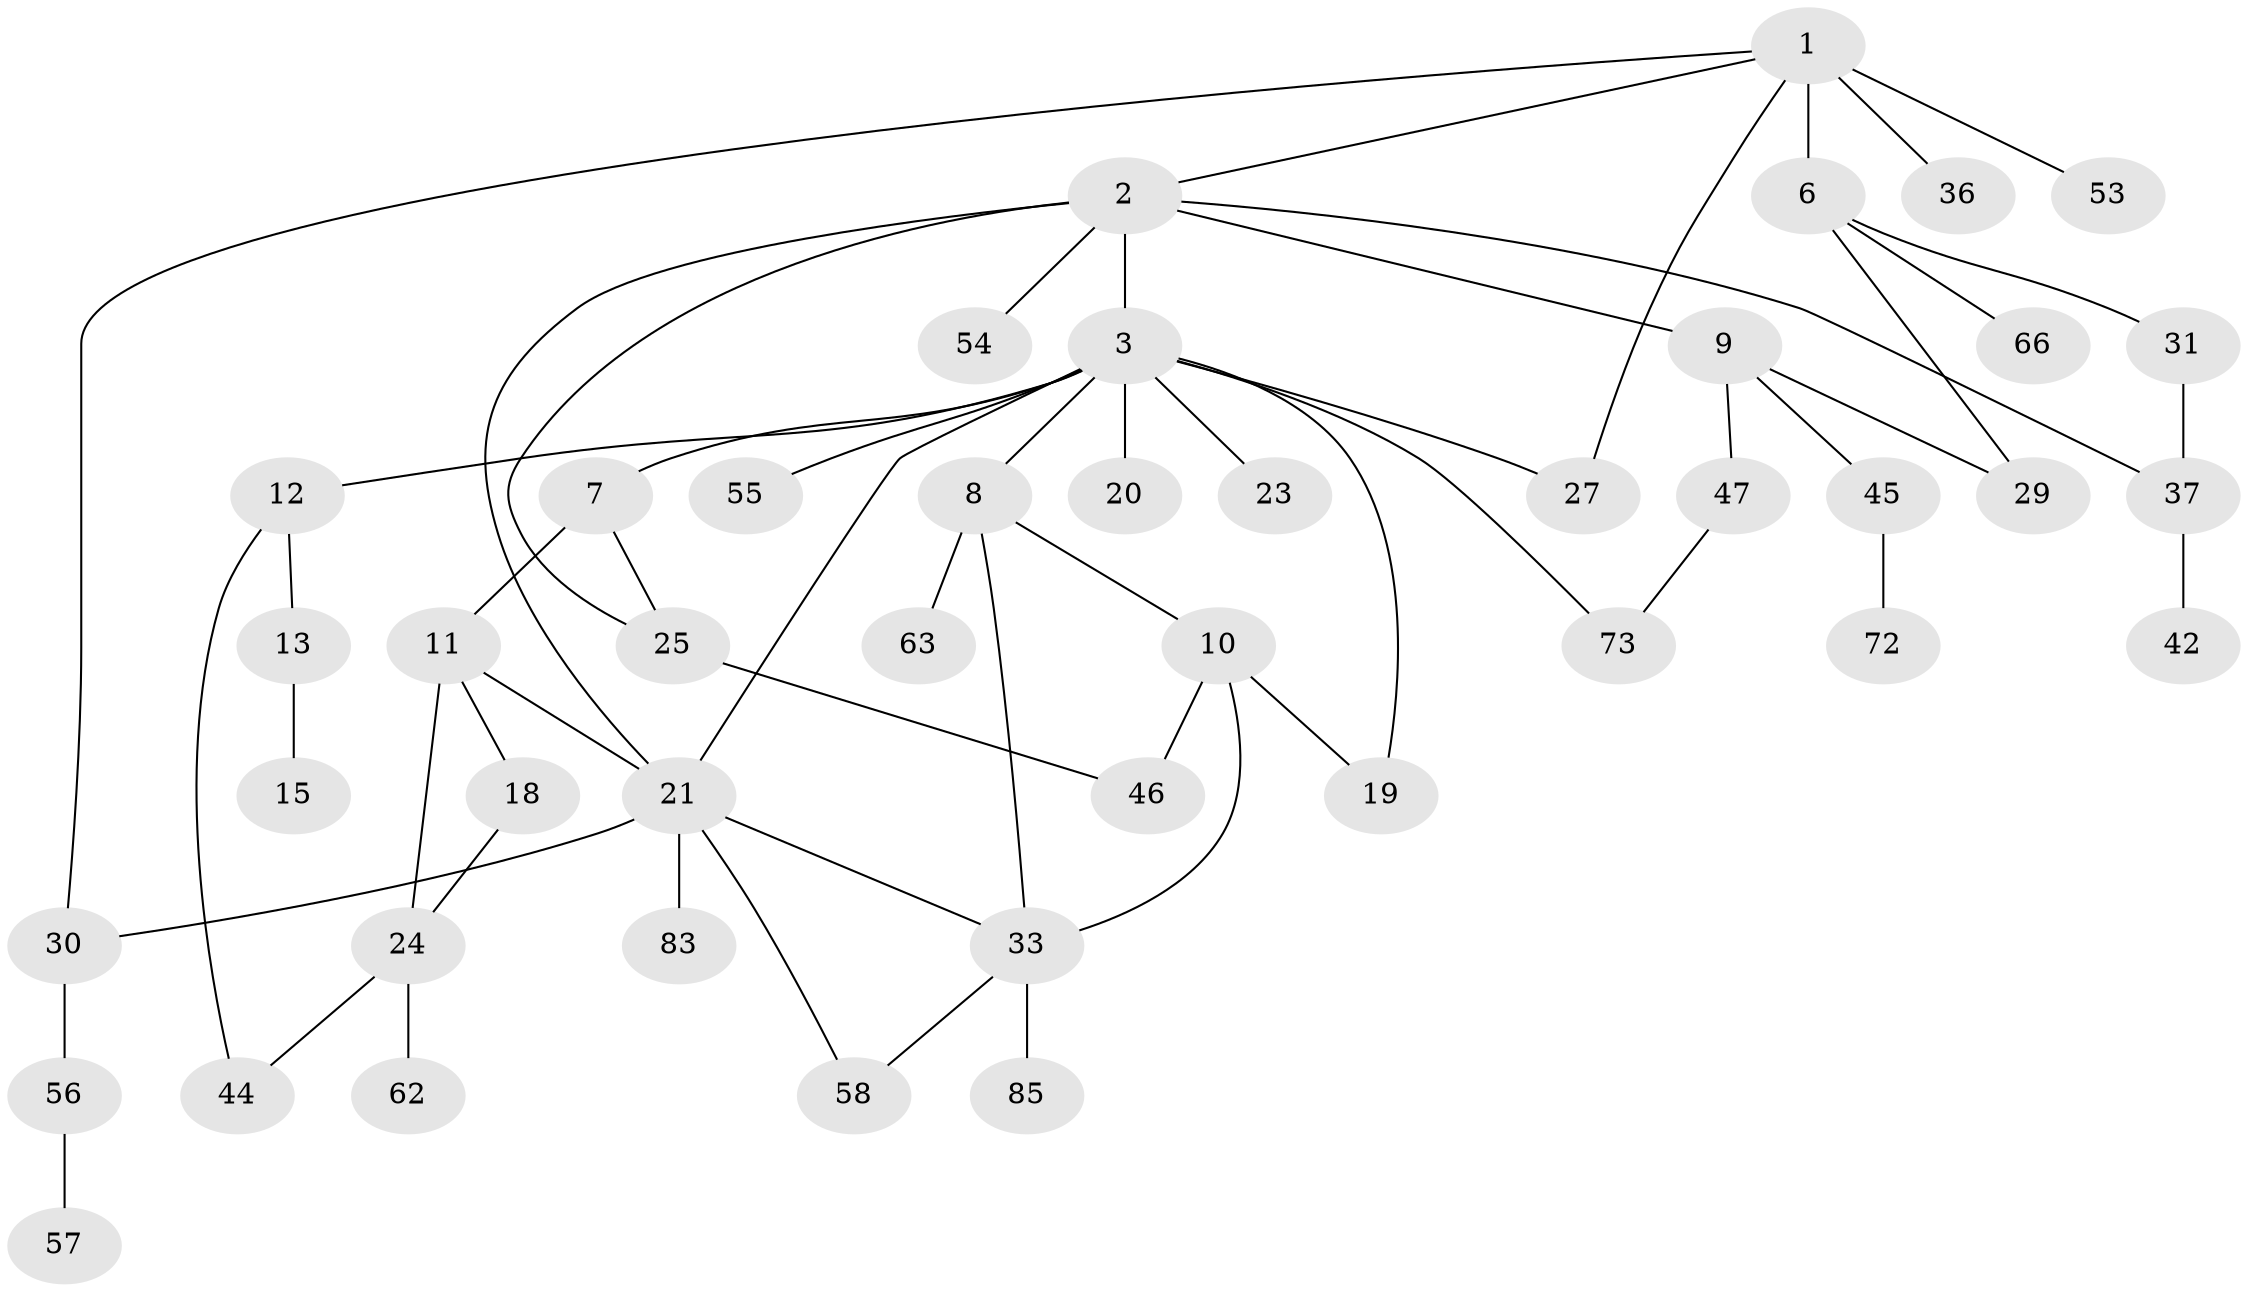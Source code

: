 // original degree distribution, {7: 0.011363636363636364, 5: 0.03409090909090909, 8: 0.011363636363636364, 4: 0.09090909090909091, 3: 0.18181818181818182, 6: 0.022727272727272728, 2: 0.32954545454545453, 1: 0.3181818181818182}
// Generated by graph-tools (version 1.1) at 2025/13/03/09/25 04:13:25]
// undirected, 44 vertices, 58 edges
graph export_dot {
graph [start="1"]
  node [color=gray90,style=filled];
  1 [super="+14"];
  2 [super="+60+5"];
  3 [super="+4"];
  6 [super="+17+16"];
  7;
  8 [super="+71+34"];
  9;
  10 [super="+22"];
  11;
  12;
  13 [super="+28+61"];
  15 [super="+51"];
  18 [super="+40"];
  19;
  20 [super="+64"];
  21 [super="+78+43+67+35+50"];
  23 [super="+48"];
  24 [super="+68"];
  25 [super="+32+26"];
  27 [super="+41+39"];
  29;
  30 [super="+38"];
  31;
  33 [super="+69"];
  36 [super="+82"];
  37;
  42;
  44 [super="+84"];
  45 [super="+74+59"];
  46;
  47 [super="+70"];
  53 [super="+76+81"];
  54;
  55;
  56;
  57;
  58;
  62;
  63;
  66 [super="+75"];
  72;
  73 [super="+77"];
  83;
  85;
  1 -- 2;
  1 -- 6;
  1 -- 36 [weight=2];
  1 -- 53;
  1 -- 30;
  1 -- 27;
  2 -- 3;
  2 -- 37;
  2 -- 21;
  2 -- 9;
  2 -- 54;
  2 -- 25;
  3 -- 7;
  3 -- 23;
  3 -- 27;
  3 -- 8;
  3 -- 73;
  3 -- 12;
  3 -- 19;
  3 -- 20;
  3 -- 55;
  3 -- 21;
  6 -- 29;
  6 -- 66;
  6 -- 31;
  7 -- 11;
  7 -- 25;
  8 -- 10;
  8 -- 33;
  8 -- 63;
  9 -- 45;
  9 -- 47;
  9 -- 29;
  10 -- 33;
  10 -- 19;
  10 -- 46;
  11 -- 18;
  11 -- 21;
  11 -- 24;
  12 -- 13;
  12 -- 44;
  13 -- 15 [weight=2];
  18 -- 24;
  21 -- 83;
  21 -- 58;
  21 -- 30;
  21 -- 33;
  24 -- 62;
  24 -- 44;
  25 -- 46;
  30 -- 56;
  31 -- 37;
  33 -- 58;
  33 -- 85;
  37 -- 42;
  45 -- 72;
  47 -- 73;
  56 -- 57;
}
